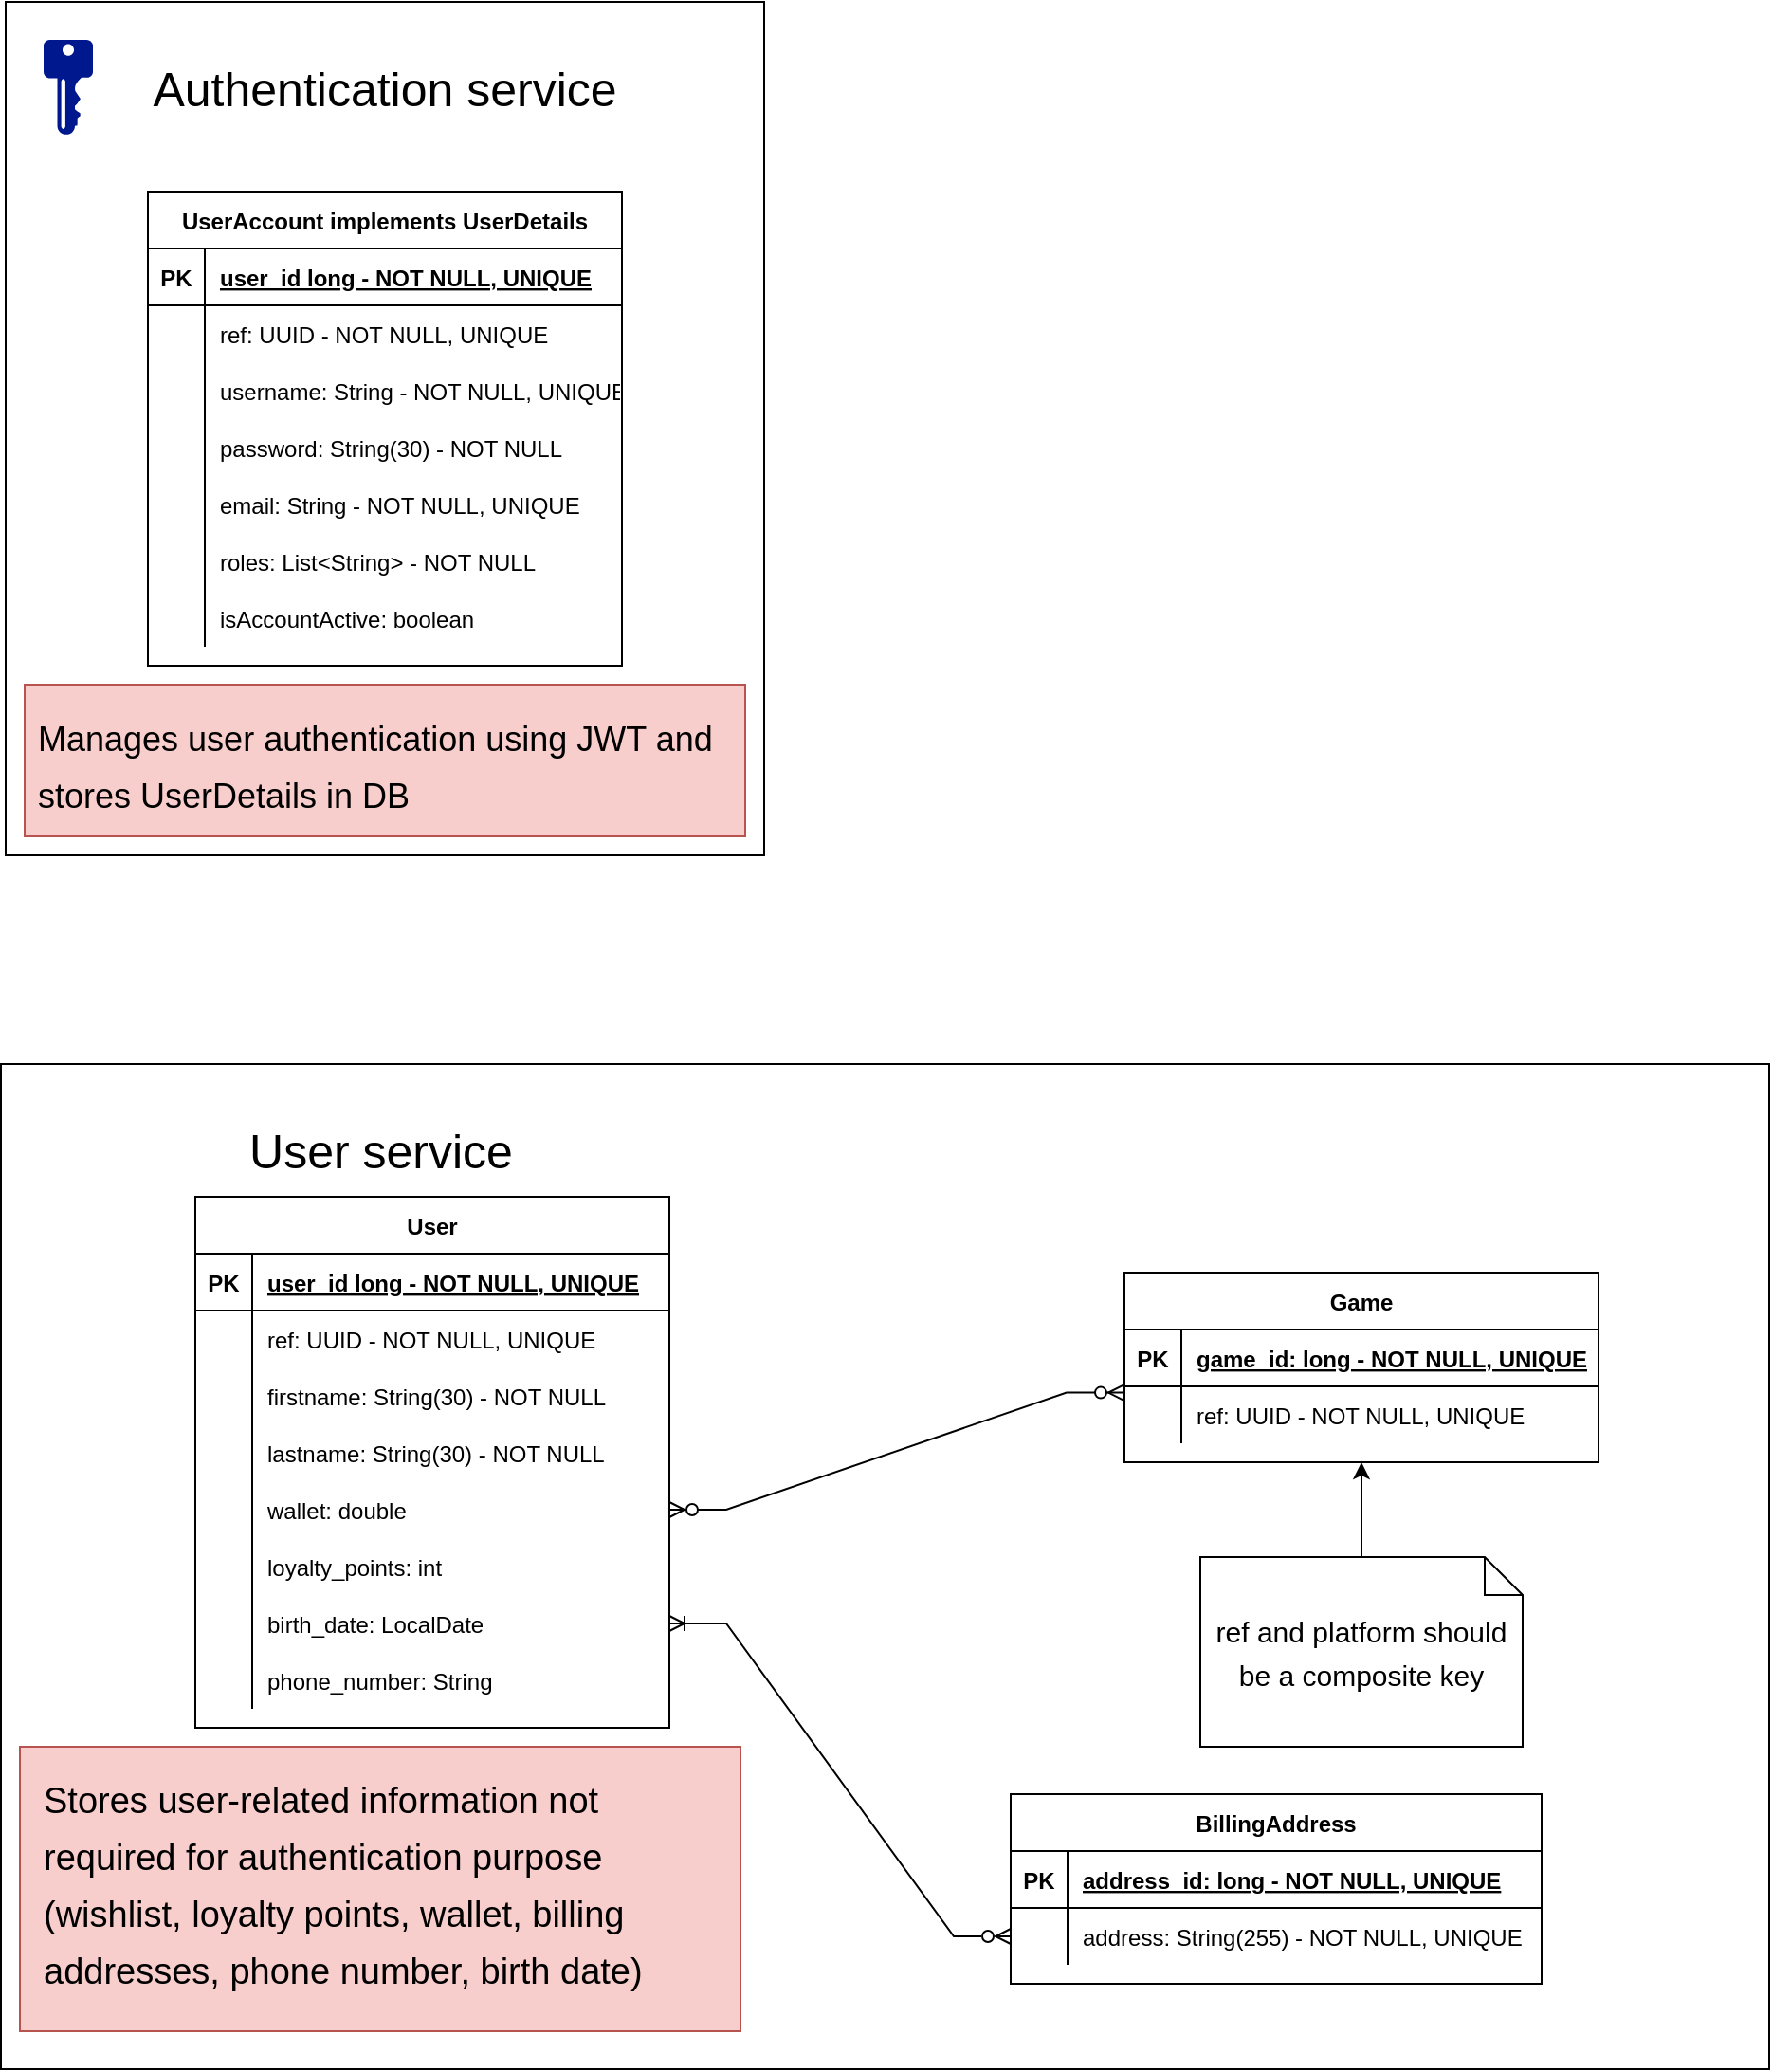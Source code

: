 <mxfile version="18.1.2" type="device"><diagram id="R2lEEEUBdFMjLlhIrx00" name="Page-1"><mxGraphModel dx="1059" dy="452" grid="1" gridSize="10" guides="1" tooltips="1" connect="1" arrows="1" fold="1" page="1" pageScale="1" pageWidth="850" pageHeight="1100" math="0" shadow="0" extFonts="Permanent Marker^https://fonts.googleapis.com/css?family=Permanent+Marker"><root><mxCell id="0"/><mxCell id="1" parent="0"/><mxCell id="biDaO8aJGuruOZCh2XTR-16" value="" style="rounded=0;whiteSpace=wrap;html=1;" parent="1" vertex="1"><mxGeometry x="40" y="80" width="400" height="450" as="geometry"/></mxCell><mxCell id="C-vyLk0tnHw3VtMMgP7b-23" value="UserAccount implements UserDetails" style="shape=table;startSize=30;container=1;collapsible=1;childLayout=tableLayout;fixedRows=1;rowLines=0;fontStyle=1;align=center;resizeLast=1;" parent="1" vertex="1"><mxGeometry x="115" y="180" width="250" height="250" as="geometry"/></mxCell><mxCell id="C-vyLk0tnHw3VtMMgP7b-24" value="" style="shape=partialRectangle;collapsible=0;dropTarget=0;pointerEvents=0;fillColor=none;points=[[0,0.5],[1,0.5]];portConstraint=eastwest;top=0;left=0;right=0;bottom=1;" parent="C-vyLk0tnHw3VtMMgP7b-23" vertex="1"><mxGeometry y="30" width="250" height="30" as="geometry"/></mxCell><mxCell id="C-vyLk0tnHw3VtMMgP7b-25" value="PK" style="shape=partialRectangle;overflow=hidden;connectable=0;fillColor=none;top=0;left=0;bottom=0;right=0;fontStyle=1;" parent="C-vyLk0tnHw3VtMMgP7b-24" vertex="1"><mxGeometry width="30" height="30" as="geometry"><mxRectangle width="30" height="30" as="alternateBounds"/></mxGeometry></mxCell><mxCell id="C-vyLk0tnHw3VtMMgP7b-26" value="user_id long - NOT NULL, UNIQUE" style="shape=partialRectangle;overflow=hidden;connectable=0;fillColor=none;top=0;left=0;bottom=0;right=0;align=left;spacingLeft=6;fontStyle=5;" parent="C-vyLk0tnHw3VtMMgP7b-24" vertex="1"><mxGeometry x="30" width="220" height="30" as="geometry"><mxRectangle width="220" height="30" as="alternateBounds"/></mxGeometry></mxCell><mxCell id="C-vyLk0tnHw3VtMMgP7b-27" value="" style="shape=partialRectangle;collapsible=0;dropTarget=0;pointerEvents=0;fillColor=none;points=[[0,0.5],[1,0.5]];portConstraint=eastwest;top=0;left=0;right=0;bottom=0;" parent="C-vyLk0tnHw3VtMMgP7b-23" vertex="1"><mxGeometry y="60" width="250" height="30" as="geometry"/></mxCell><mxCell id="C-vyLk0tnHw3VtMMgP7b-28" value="" style="shape=partialRectangle;overflow=hidden;connectable=0;fillColor=none;top=0;left=0;bottom=0;right=0;" parent="C-vyLk0tnHw3VtMMgP7b-27" vertex="1"><mxGeometry width="30" height="30" as="geometry"><mxRectangle width="30" height="30" as="alternateBounds"/></mxGeometry></mxCell><mxCell id="C-vyLk0tnHw3VtMMgP7b-29" value="ref: UUID - NOT NULL, UNIQUE" style="shape=partialRectangle;overflow=hidden;connectable=0;fillColor=none;top=0;left=0;bottom=0;right=0;align=left;spacingLeft=6;" parent="C-vyLk0tnHw3VtMMgP7b-27" vertex="1"><mxGeometry x="30" width="220" height="30" as="geometry"><mxRectangle width="220" height="30" as="alternateBounds"/></mxGeometry></mxCell><mxCell id="biDaO8aJGuruOZCh2XTR-1" style="shape=partialRectangle;collapsible=0;dropTarget=0;pointerEvents=0;fillColor=none;points=[[0,0.5],[1,0.5]];portConstraint=eastwest;top=0;left=0;right=0;bottom=0;" parent="C-vyLk0tnHw3VtMMgP7b-23" vertex="1"><mxGeometry y="90" width="250" height="30" as="geometry"/></mxCell><mxCell id="biDaO8aJGuruOZCh2XTR-2" style="shape=partialRectangle;overflow=hidden;connectable=0;fillColor=none;top=0;left=0;bottom=0;right=0;" parent="biDaO8aJGuruOZCh2XTR-1" vertex="1"><mxGeometry width="30" height="30" as="geometry"><mxRectangle width="30" height="30" as="alternateBounds"/></mxGeometry></mxCell><mxCell id="biDaO8aJGuruOZCh2XTR-3" value="username: String - NOT NULL, UNIQUE" style="shape=partialRectangle;overflow=hidden;connectable=0;fillColor=none;top=0;left=0;bottom=0;right=0;align=left;spacingLeft=6;" parent="biDaO8aJGuruOZCh2XTR-1" vertex="1"><mxGeometry x="30" width="220" height="30" as="geometry"><mxRectangle width="220" height="30" as="alternateBounds"/></mxGeometry></mxCell><mxCell id="biDaO8aJGuruOZCh2XTR-4" style="shape=partialRectangle;collapsible=0;dropTarget=0;pointerEvents=0;fillColor=none;points=[[0,0.5],[1,0.5]];portConstraint=eastwest;top=0;left=0;right=0;bottom=0;" parent="C-vyLk0tnHw3VtMMgP7b-23" vertex="1"><mxGeometry y="120" width="250" height="30" as="geometry"/></mxCell><mxCell id="biDaO8aJGuruOZCh2XTR-5" style="shape=partialRectangle;overflow=hidden;connectable=0;fillColor=none;top=0;left=0;bottom=0;right=0;" parent="biDaO8aJGuruOZCh2XTR-4" vertex="1"><mxGeometry width="30" height="30" as="geometry"><mxRectangle width="30" height="30" as="alternateBounds"/></mxGeometry></mxCell><mxCell id="biDaO8aJGuruOZCh2XTR-6" value="password: String(30) - NOT NULL" style="shape=partialRectangle;overflow=hidden;connectable=0;fillColor=none;top=0;left=0;bottom=0;right=0;align=left;spacingLeft=6;" parent="biDaO8aJGuruOZCh2XTR-4" vertex="1"><mxGeometry x="30" width="220" height="30" as="geometry"><mxRectangle width="220" height="30" as="alternateBounds"/></mxGeometry></mxCell><mxCell id="biDaO8aJGuruOZCh2XTR-7" style="shape=partialRectangle;collapsible=0;dropTarget=0;pointerEvents=0;fillColor=none;points=[[0,0.5],[1,0.5]];portConstraint=eastwest;top=0;left=0;right=0;bottom=0;" parent="C-vyLk0tnHw3VtMMgP7b-23" vertex="1"><mxGeometry y="150" width="250" height="30" as="geometry"/></mxCell><mxCell id="biDaO8aJGuruOZCh2XTR-8" style="shape=partialRectangle;overflow=hidden;connectable=0;fillColor=none;top=0;left=0;bottom=0;right=0;" parent="biDaO8aJGuruOZCh2XTR-7" vertex="1"><mxGeometry width="30" height="30" as="geometry"><mxRectangle width="30" height="30" as="alternateBounds"/></mxGeometry></mxCell><mxCell id="biDaO8aJGuruOZCh2XTR-9" value="email: String - NOT NULL, UNIQUE" style="shape=partialRectangle;overflow=hidden;connectable=0;fillColor=none;top=0;left=0;bottom=0;right=0;align=left;spacingLeft=6;" parent="biDaO8aJGuruOZCh2XTR-7" vertex="1"><mxGeometry x="30" width="220" height="30" as="geometry"><mxRectangle width="220" height="30" as="alternateBounds"/></mxGeometry></mxCell><mxCell id="biDaO8aJGuruOZCh2XTR-10" style="shape=partialRectangle;collapsible=0;dropTarget=0;pointerEvents=0;fillColor=none;points=[[0,0.5],[1,0.5]];portConstraint=eastwest;top=0;left=0;right=0;bottom=0;" parent="C-vyLk0tnHw3VtMMgP7b-23" vertex="1"><mxGeometry y="180" width="250" height="30" as="geometry"/></mxCell><mxCell id="biDaO8aJGuruOZCh2XTR-11" style="shape=partialRectangle;overflow=hidden;connectable=0;fillColor=none;top=0;left=0;bottom=0;right=0;" parent="biDaO8aJGuruOZCh2XTR-10" vertex="1"><mxGeometry width="30" height="30" as="geometry"><mxRectangle width="30" height="30" as="alternateBounds"/></mxGeometry></mxCell><mxCell id="biDaO8aJGuruOZCh2XTR-12" value="roles: List&lt;String&gt; - NOT NULL" style="shape=partialRectangle;overflow=hidden;connectable=0;fillColor=none;top=0;left=0;bottom=0;right=0;align=left;spacingLeft=6;" parent="biDaO8aJGuruOZCh2XTR-10" vertex="1"><mxGeometry x="30" width="220" height="30" as="geometry"><mxRectangle width="220" height="30" as="alternateBounds"/></mxGeometry></mxCell><mxCell id="biDaO8aJGuruOZCh2XTR-13" style="shape=partialRectangle;collapsible=0;dropTarget=0;pointerEvents=0;fillColor=none;points=[[0,0.5],[1,0.5]];portConstraint=eastwest;top=0;left=0;right=0;bottom=0;" parent="C-vyLk0tnHw3VtMMgP7b-23" vertex="1"><mxGeometry y="210" width="250" height="30" as="geometry"/></mxCell><mxCell id="biDaO8aJGuruOZCh2XTR-14" style="shape=partialRectangle;overflow=hidden;connectable=0;fillColor=none;top=0;left=0;bottom=0;right=0;" parent="biDaO8aJGuruOZCh2XTR-13" vertex="1"><mxGeometry width="30" height="30" as="geometry"><mxRectangle width="30" height="30" as="alternateBounds"/></mxGeometry></mxCell><mxCell id="biDaO8aJGuruOZCh2XTR-15" value="isAccountActive: boolean" style="shape=partialRectangle;overflow=hidden;connectable=0;fillColor=none;top=0;left=0;bottom=0;right=0;align=left;spacingLeft=6;" parent="biDaO8aJGuruOZCh2XTR-13" vertex="1"><mxGeometry x="30" width="220" height="30" as="geometry"><mxRectangle width="220" height="30" as="alternateBounds"/></mxGeometry></mxCell><mxCell id="biDaO8aJGuruOZCh2XTR-17" value="&lt;font style=&quot;font-size: 25px&quot;&gt;Authentication service&lt;/font&gt;" style="text;html=1;strokeColor=none;fillColor=none;align=center;verticalAlign=middle;whiteSpace=wrap;rounded=0;" parent="1" vertex="1"><mxGeometry x="110" y="110" width="260" height="30" as="geometry"/></mxCell><mxCell id="biDaO8aJGuruOZCh2XTR-19" value="" style="rounded=0;whiteSpace=wrap;html=1;fontSize=25;fillColor=#f8cecc;strokeColor=#b85450;" parent="1" vertex="1"><mxGeometry x="50" y="440" width="380" height="80" as="geometry"/></mxCell><mxCell id="biDaO8aJGuruOZCh2XTR-20" value="&lt;font style=&quot;font-size: 18px&quot;&gt;Manages user authentication using JWT and stores UserDetails in DB&lt;/font&gt;" style="text;html=1;strokeColor=none;fillColor=none;align=left;verticalAlign=middle;whiteSpace=wrap;rounded=0;fontSize=25;" parent="1" vertex="1"><mxGeometry x="55" y="450" width="365" height="60" as="geometry"/></mxCell><mxCell id="biDaO8aJGuruOZCh2XTR-21" value="" style="sketch=0;aspect=fixed;pointerEvents=1;shadow=0;dashed=0;html=1;strokeColor=none;labelPosition=center;verticalLabelPosition=bottom;verticalAlign=top;align=center;fillColor=#00188D;shape=mxgraph.mscae.enterprise.key_permissions;fontSize=18;" parent="1" vertex="1"><mxGeometry x="60" y="100" width="26" height="50" as="geometry"/></mxCell><mxCell id="biDaO8aJGuruOZCh2XTR-24" value="" style="rounded=0;whiteSpace=wrap;html=1;" parent="1" vertex="1"><mxGeometry x="37.5" y="640" width="932.5" height="530" as="geometry"/></mxCell><mxCell id="biDaO8aJGuruOZCh2XTR-25" value="User" style="shape=table;startSize=30;container=1;collapsible=1;childLayout=tableLayout;fixedRows=1;rowLines=0;fontStyle=1;align=center;resizeLast=1;" parent="1" vertex="1"><mxGeometry x="140" y="710" width="250" height="280" as="geometry"/></mxCell><mxCell id="biDaO8aJGuruOZCh2XTR-26" value="" style="shape=partialRectangle;collapsible=0;dropTarget=0;pointerEvents=0;fillColor=none;points=[[0,0.5],[1,0.5]];portConstraint=eastwest;top=0;left=0;right=0;bottom=1;" parent="biDaO8aJGuruOZCh2XTR-25" vertex="1"><mxGeometry y="30" width="250" height="30" as="geometry"/></mxCell><mxCell id="biDaO8aJGuruOZCh2XTR-27" value="PK" style="shape=partialRectangle;overflow=hidden;connectable=0;fillColor=none;top=0;left=0;bottom=0;right=0;fontStyle=1;" parent="biDaO8aJGuruOZCh2XTR-26" vertex="1"><mxGeometry width="30" height="30" as="geometry"><mxRectangle width="30" height="30" as="alternateBounds"/></mxGeometry></mxCell><mxCell id="biDaO8aJGuruOZCh2XTR-28" value="user_id long - NOT NULL, UNIQUE" style="shape=partialRectangle;overflow=hidden;connectable=0;fillColor=none;top=0;left=0;bottom=0;right=0;align=left;spacingLeft=6;fontStyle=5;" parent="biDaO8aJGuruOZCh2XTR-26" vertex="1"><mxGeometry x="30" width="220" height="30" as="geometry"><mxRectangle width="220" height="30" as="alternateBounds"/></mxGeometry></mxCell><mxCell id="biDaO8aJGuruOZCh2XTR-29" value="" style="shape=partialRectangle;collapsible=0;dropTarget=0;pointerEvents=0;fillColor=none;points=[[0,0.5],[1,0.5]];portConstraint=eastwest;top=0;left=0;right=0;bottom=0;" parent="biDaO8aJGuruOZCh2XTR-25" vertex="1"><mxGeometry y="60" width="250" height="30" as="geometry"/></mxCell><mxCell id="biDaO8aJGuruOZCh2XTR-30" value="" style="shape=partialRectangle;overflow=hidden;connectable=0;fillColor=none;top=0;left=0;bottom=0;right=0;" parent="biDaO8aJGuruOZCh2XTR-29" vertex="1"><mxGeometry width="30" height="30" as="geometry"><mxRectangle width="30" height="30" as="alternateBounds"/></mxGeometry></mxCell><mxCell id="biDaO8aJGuruOZCh2XTR-31" value="ref: UUID - NOT NULL, UNIQUE" style="shape=partialRectangle;overflow=hidden;connectable=0;fillColor=none;top=0;left=0;bottom=0;right=0;align=left;spacingLeft=6;" parent="biDaO8aJGuruOZCh2XTR-29" vertex="1"><mxGeometry x="30" width="220" height="30" as="geometry"><mxRectangle width="220" height="30" as="alternateBounds"/></mxGeometry></mxCell><mxCell id="biDaO8aJGuruOZCh2XTR-114" style="shape=partialRectangle;collapsible=0;dropTarget=0;pointerEvents=0;fillColor=none;points=[[0,0.5],[1,0.5]];portConstraint=eastwest;top=0;left=0;right=0;bottom=0;" parent="biDaO8aJGuruOZCh2XTR-25" vertex="1"><mxGeometry y="90" width="250" height="30" as="geometry"/></mxCell><mxCell id="biDaO8aJGuruOZCh2XTR-115" style="shape=partialRectangle;overflow=hidden;connectable=0;fillColor=none;top=0;left=0;bottom=0;right=0;" parent="biDaO8aJGuruOZCh2XTR-114" vertex="1"><mxGeometry width="30" height="30" as="geometry"><mxRectangle width="30" height="30" as="alternateBounds"/></mxGeometry></mxCell><mxCell id="biDaO8aJGuruOZCh2XTR-116" value="firstname: String(30) - NOT NULL" style="shape=partialRectangle;overflow=hidden;connectable=0;fillColor=none;top=0;left=0;bottom=0;right=0;align=left;spacingLeft=6;" parent="biDaO8aJGuruOZCh2XTR-114" vertex="1"><mxGeometry x="30" width="220" height="30" as="geometry"><mxRectangle width="220" height="30" as="alternateBounds"/></mxGeometry></mxCell><mxCell id="biDaO8aJGuruOZCh2XTR-111" style="shape=partialRectangle;collapsible=0;dropTarget=0;pointerEvents=0;fillColor=none;points=[[0,0.5],[1,0.5]];portConstraint=eastwest;top=0;left=0;right=0;bottom=0;" parent="biDaO8aJGuruOZCh2XTR-25" vertex="1"><mxGeometry y="120" width="250" height="30" as="geometry"/></mxCell><mxCell id="biDaO8aJGuruOZCh2XTR-112" style="shape=partialRectangle;overflow=hidden;connectable=0;fillColor=none;top=0;left=0;bottom=0;right=0;" parent="biDaO8aJGuruOZCh2XTR-111" vertex="1"><mxGeometry width="30" height="30" as="geometry"><mxRectangle width="30" height="30" as="alternateBounds"/></mxGeometry></mxCell><mxCell id="biDaO8aJGuruOZCh2XTR-113" value="lastname: String(30) - NOT NULL" style="shape=partialRectangle;overflow=hidden;connectable=0;fillColor=none;top=0;left=0;bottom=0;right=0;align=left;spacingLeft=6;" parent="biDaO8aJGuruOZCh2XTR-111" vertex="1"><mxGeometry x="30" width="220" height="30" as="geometry"><mxRectangle width="220" height="30" as="alternateBounds"/></mxGeometry></mxCell><mxCell id="biDaO8aJGuruOZCh2XTR-32" style="shape=partialRectangle;collapsible=0;dropTarget=0;pointerEvents=0;fillColor=none;points=[[0,0.5],[1,0.5]];portConstraint=eastwest;top=0;left=0;right=0;bottom=0;" parent="biDaO8aJGuruOZCh2XTR-25" vertex="1"><mxGeometry y="150" width="250" height="30" as="geometry"/></mxCell><mxCell id="biDaO8aJGuruOZCh2XTR-33" style="shape=partialRectangle;overflow=hidden;connectable=0;fillColor=none;top=0;left=0;bottom=0;right=0;" parent="biDaO8aJGuruOZCh2XTR-32" vertex="1"><mxGeometry width="30" height="30" as="geometry"><mxRectangle width="30" height="30" as="alternateBounds"/></mxGeometry></mxCell><mxCell id="biDaO8aJGuruOZCh2XTR-34" value="wallet: double" style="shape=partialRectangle;overflow=hidden;connectable=0;fillColor=none;top=0;left=0;bottom=0;right=0;align=left;spacingLeft=6;" parent="biDaO8aJGuruOZCh2XTR-32" vertex="1"><mxGeometry x="30" width="220" height="30" as="geometry"><mxRectangle width="220" height="30" as="alternateBounds"/></mxGeometry></mxCell><mxCell id="biDaO8aJGuruOZCh2XTR-51" style="shape=partialRectangle;collapsible=0;dropTarget=0;pointerEvents=0;fillColor=none;points=[[0,0.5],[1,0.5]];portConstraint=eastwest;top=0;left=0;right=0;bottom=0;" parent="biDaO8aJGuruOZCh2XTR-25" vertex="1"><mxGeometry y="180" width="250" height="30" as="geometry"/></mxCell><mxCell id="biDaO8aJGuruOZCh2XTR-52" style="shape=partialRectangle;overflow=hidden;connectable=0;fillColor=none;top=0;left=0;bottom=0;right=0;" parent="biDaO8aJGuruOZCh2XTR-51" vertex="1"><mxGeometry width="30" height="30" as="geometry"><mxRectangle width="30" height="30" as="alternateBounds"/></mxGeometry></mxCell><mxCell id="biDaO8aJGuruOZCh2XTR-53" value="loyalty_points: int" style="shape=partialRectangle;overflow=hidden;connectable=0;fillColor=none;top=0;left=0;bottom=0;right=0;align=left;spacingLeft=6;" parent="biDaO8aJGuruOZCh2XTR-51" vertex="1"><mxGeometry x="30" width="220" height="30" as="geometry"><mxRectangle width="220" height="30" as="alternateBounds"/></mxGeometry></mxCell><mxCell id="biDaO8aJGuruOZCh2XTR-54" style="shape=partialRectangle;collapsible=0;dropTarget=0;pointerEvents=0;fillColor=none;points=[[0,0.5],[1,0.5]];portConstraint=eastwest;top=0;left=0;right=0;bottom=0;" parent="biDaO8aJGuruOZCh2XTR-25" vertex="1"><mxGeometry y="210" width="250" height="30" as="geometry"/></mxCell><mxCell id="biDaO8aJGuruOZCh2XTR-55" style="shape=partialRectangle;overflow=hidden;connectable=0;fillColor=none;top=0;left=0;bottom=0;right=0;" parent="biDaO8aJGuruOZCh2XTR-54" vertex="1"><mxGeometry width="30" height="30" as="geometry"><mxRectangle width="30" height="30" as="alternateBounds"/></mxGeometry></mxCell><mxCell id="biDaO8aJGuruOZCh2XTR-56" value="birth_date: LocalDate" style="shape=partialRectangle;overflow=hidden;connectable=0;fillColor=none;top=0;left=0;bottom=0;right=0;align=left;spacingLeft=6;" parent="biDaO8aJGuruOZCh2XTR-54" vertex="1"><mxGeometry x="30" width="220" height="30" as="geometry"><mxRectangle width="220" height="30" as="alternateBounds"/></mxGeometry></mxCell><mxCell id="biDaO8aJGuruOZCh2XTR-57" style="shape=partialRectangle;collapsible=0;dropTarget=0;pointerEvents=0;fillColor=none;points=[[0,0.5],[1,0.5]];portConstraint=eastwest;top=0;left=0;right=0;bottom=0;" parent="biDaO8aJGuruOZCh2XTR-25" vertex="1"><mxGeometry y="240" width="250" height="30" as="geometry"/></mxCell><mxCell id="biDaO8aJGuruOZCh2XTR-58" style="shape=partialRectangle;overflow=hidden;connectable=0;fillColor=none;top=0;left=0;bottom=0;right=0;" parent="biDaO8aJGuruOZCh2XTR-57" vertex="1"><mxGeometry width="30" height="30" as="geometry"><mxRectangle width="30" height="30" as="alternateBounds"/></mxGeometry></mxCell><mxCell id="biDaO8aJGuruOZCh2XTR-59" value="phone_number: String" style="shape=partialRectangle;overflow=hidden;connectable=0;fillColor=none;top=0;left=0;bottom=0;right=0;align=left;spacingLeft=6;" parent="biDaO8aJGuruOZCh2XTR-57" vertex="1"><mxGeometry x="30" width="220" height="30" as="geometry"><mxRectangle width="220" height="30" as="alternateBounds"/></mxGeometry></mxCell><mxCell id="biDaO8aJGuruOZCh2XTR-47" value="&lt;font style=&quot;font-size: 25px&quot;&gt;User service&lt;/font&gt;" style="text;html=1;strokeColor=none;fillColor=none;align=center;verticalAlign=middle;whiteSpace=wrap;rounded=0;" parent="1" vertex="1"><mxGeometry x="107.5" y="670" width="260" height="30" as="geometry"/></mxCell><mxCell id="biDaO8aJGuruOZCh2XTR-48" value="" style="rounded=0;whiteSpace=wrap;html=1;fontSize=25;fillColor=#f8cecc;strokeColor=#b85450;" parent="1" vertex="1"><mxGeometry x="47.5" y="1000" width="380" height="150" as="geometry"/></mxCell><mxCell id="biDaO8aJGuruOZCh2XTR-49" value="&lt;font style=&quot;font-size: 19px&quot;&gt;Stores user-related information not required for authentication purpose (wishlist, loyalty points, wallet, billing addresses, phone number, birth date)&lt;br&gt;&lt;/font&gt;" style="text;html=1;strokeColor=none;fillColor=none;align=left;verticalAlign=middle;whiteSpace=wrap;rounded=0;fontSize=25;" parent="1" vertex="1"><mxGeometry x="57.5" y="1020" width="362.5" height="100" as="geometry"/></mxCell><mxCell id="biDaO8aJGuruOZCh2XTR-74" value="Game" style="shape=table;startSize=30;container=1;collapsible=1;childLayout=tableLayout;fixedRows=1;rowLines=0;fontStyle=1;align=center;resizeLast=1;" parent="1" vertex="1"><mxGeometry x="630" y="750" width="250" height="100" as="geometry"/></mxCell><mxCell id="biDaO8aJGuruOZCh2XTR-75" value="" style="shape=partialRectangle;collapsible=0;dropTarget=0;pointerEvents=0;fillColor=none;points=[[0,0.5],[1,0.5]];portConstraint=eastwest;top=0;left=0;right=0;bottom=1;" parent="biDaO8aJGuruOZCh2XTR-74" vertex="1"><mxGeometry y="30" width="250" height="30" as="geometry"/></mxCell><mxCell id="biDaO8aJGuruOZCh2XTR-76" value="PK" style="shape=partialRectangle;overflow=hidden;connectable=0;fillColor=none;top=0;left=0;bottom=0;right=0;fontStyle=1;" parent="biDaO8aJGuruOZCh2XTR-75" vertex="1"><mxGeometry width="30" height="30" as="geometry"><mxRectangle width="30" height="30" as="alternateBounds"/></mxGeometry></mxCell><mxCell id="biDaO8aJGuruOZCh2XTR-77" value="game_id: long - NOT NULL, UNIQUE" style="shape=partialRectangle;overflow=hidden;connectable=0;fillColor=none;top=0;left=0;bottom=0;right=0;align=left;spacingLeft=6;fontStyle=5;" parent="biDaO8aJGuruOZCh2XTR-75" vertex="1"><mxGeometry x="30" width="220" height="30" as="geometry"><mxRectangle width="220" height="30" as="alternateBounds"/></mxGeometry></mxCell><mxCell id="biDaO8aJGuruOZCh2XTR-78" value="" style="shape=partialRectangle;collapsible=0;dropTarget=0;pointerEvents=0;fillColor=none;points=[[0,0.5],[1,0.5]];portConstraint=eastwest;top=0;left=0;right=0;bottom=0;" parent="biDaO8aJGuruOZCh2XTR-74" vertex="1"><mxGeometry y="60" width="250" height="30" as="geometry"/></mxCell><mxCell id="biDaO8aJGuruOZCh2XTR-79" value="" style="shape=partialRectangle;overflow=hidden;connectable=0;fillColor=none;top=0;left=0;bottom=0;right=0;" parent="biDaO8aJGuruOZCh2XTR-78" vertex="1"><mxGeometry width="30" height="30" as="geometry"><mxRectangle width="30" height="30" as="alternateBounds"/></mxGeometry></mxCell><mxCell id="biDaO8aJGuruOZCh2XTR-80" value="ref: UUID - NOT NULL, UNIQUE" style="shape=partialRectangle;overflow=hidden;connectable=0;fillColor=none;top=0;left=0;bottom=0;right=0;align=left;spacingLeft=6;" parent="biDaO8aJGuruOZCh2XTR-78" vertex="1"><mxGeometry x="30" width="220" height="30" as="geometry"><mxRectangle width="220" height="30" as="alternateBounds"/></mxGeometry></mxCell><mxCell id="biDaO8aJGuruOZCh2XTR-94" style="edgeStyle=orthogonalEdgeStyle;rounded=0;orthogonalLoop=1;jettySize=auto;html=1;fontSize=19;" parent="1" source="biDaO8aJGuruOZCh2XTR-93" edge="1"><mxGeometry relative="1" as="geometry"><mxPoint x="755" y="850" as="targetPoint"/></mxGeometry></mxCell><mxCell id="biDaO8aJGuruOZCh2XTR-93" value="&lt;font style=&quot;font-size: 15px&quot;&gt;ref and platform should be a composite key&lt;/font&gt;" style="shape=note;size=20;whiteSpace=wrap;html=1;fontSize=19;" parent="1" vertex="1"><mxGeometry x="670" y="900" width="170" height="100" as="geometry"/></mxCell><mxCell id="biDaO8aJGuruOZCh2XTR-98" value="" style="edgeStyle=entityRelationEdgeStyle;fontSize=12;html=1;endArrow=ERzeroToMany;endFill=1;startArrow=ERzeroToMany;rounded=0;exitX=1;exitY=0.5;exitDx=0;exitDy=0;entryX=-0.002;entryY=0.11;entryDx=0;entryDy=0;entryPerimeter=0;" parent="1" source="biDaO8aJGuruOZCh2XTR-32" target="biDaO8aJGuruOZCh2XTR-78" edge="1"><mxGeometry width="100" height="100" relative="1" as="geometry"><mxPoint x="450" y="970" as="sourcePoint"/><mxPoint x="550" y="870" as="targetPoint"/></mxGeometry></mxCell><mxCell id="biDaO8aJGuruOZCh2XTR-99" value="BillingAddress" style="shape=table;startSize=30;container=1;collapsible=1;childLayout=tableLayout;fixedRows=1;rowLines=0;fontStyle=1;align=center;resizeLast=1;" parent="1" vertex="1"><mxGeometry x="570" y="1025" width="280" height="100" as="geometry"/></mxCell><mxCell id="biDaO8aJGuruOZCh2XTR-100" value="" style="shape=partialRectangle;collapsible=0;dropTarget=0;pointerEvents=0;fillColor=none;points=[[0,0.5],[1,0.5]];portConstraint=eastwest;top=0;left=0;right=0;bottom=1;" parent="biDaO8aJGuruOZCh2XTR-99" vertex="1"><mxGeometry y="30" width="280" height="30" as="geometry"/></mxCell><mxCell id="biDaO8aJGuruOZCh2XTR-101" value="PK" style="shape=partialRectangle;overflow=hidden;connectable=0;fillColor=none;top=0;left=0;bottom=0;right=0;fontStyle=1;" parent="biDaO8aJGuruOZCh2XTR-100" vertex="1"><mxGeometry width="30" height="30" as="geometry"><mxRectangle width="30" height="30" as="alternateBounds"/></mxGeometry></mxCell><mxCell id="biDaO8aJGuruOZCh2XTR-102" value="address_id: long - NOT NULL, UNIQUE" style="shape=partialRectangle;overflow=hidden;connectable=0;fillColor=none;top=0;left=0;bottom=0;right=0;align=left;spacingLeft=6;fontStyle=5;" parent="biDaO8aJGuruOZCh2XTR-100" vertex="1"><mxGeometry x="30" width="250" height="30" as="geometry"><mxRectangle width="250" height="30" as="alternateBounds"/></mxGeometry></mxCell><mxCell id="biDaO8aJGuruOZCh2XTR-106" style="shape=partialRectangle;collapsible=0;dropTarget=0;pointerEvents=0;fillColor=none;points=[[0,0.5],[1,0.5]];portConstraint=eastwest;top=0;left=0;right=0;bottom=0;" parent="biDaO8aJGuruOZCh2XTR-99" vertex="1"><mxGeometry y="60" width="280" height="30" as="geometry"/></mxCell><mxCell id="biDaO8aJGuruOZCh2XTR-107" style="shape=partialRectangle;overflow=hidden;connectable=0;fillColor=none;top=0;left=0;bottom=0;right=0;" parent="biDaO8aJGuruOZCh2XTR-106" vertex="1"><mxGeometry width="30" height="30" as="geometry"><mxRectangle width="30" height="30" as="alternateBounds"/></mxGeometry></mxCell><mxCell id="biDaO8aJGuruOZCh2XTR-108" value="address: String(255) - NOT NULL, UNIQUE" style="shape=partialRectangle;overflow=hidden;connectable=0;fillColor=none;top=0;left=0;bottom=0;right=0;align=left;spacingLeft=6;" parent="biDaO8aJGuruOZCh2XTR-106" vertex="1"><mxGeometry x="30" width="250" height="30" as="geometry"><mxRectangle width="250" height="30" as="alternateBounds"/></mxGeometry></mxCell><mxCell id="biDaO8aJGuruOZCh2XTR-109" value="" style="edgeStyle=entityRelationEdgeStyle;fontSize=12;html=1;endArrow=ERzeroToMany;startArrow=ERoneToMany;rounded=0;exitX=1;exitY=0.5;exitDx=0;exitDy=0;entryX=0;entryY=0.5;entryDx=0;entryDy=0;startFill=0;endFill=0;" parent="1" source="biDaO8aJGuruOZCh2XTR-54" target="biDaO8aJGuruOZCh2XTR-106" edge="1"><mxGeometry width="100" height="100" relative="1" as="geometry"><mxPoint x="550" y="870" as="sourcePoint"/><mxPoint x="450" y="970" as="targetPoint"/></mxGeometry></mxCell></root></mxGraphModel></diagram></mxfile>